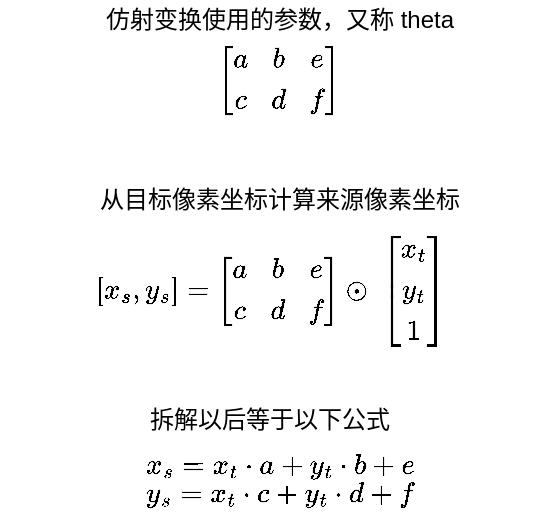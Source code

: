 <mxfile version="13.6.2" type="device"><diagram id="JwArBuBykh4502-HEKRx" name="Page-1"><mxGraphModel dx="760" dy="540" grid="1" gridSize="10" guides="1" tooltips="1" connect="1" arrows="1" fold="1" page="1" pageScale="1" pageWidth="827" pageHeight="1169" math="1" shadow="0"><root><mxCell id="0"/><mxCell id="1" parent="0"/><mxCell id="u9l-8bYWMDqVPooq94VX-2" value="仿射变换使用的参数，又称 theta" style="text;html=1;strokeColor=none;fillColor=none;align=center;verticalAlign=middle;whiteSpace=wrap;rounded=0;" parent="1" vertex="1"><mxGeometry x="240" y="100" width="180" height="20" as="geometry"/></mxCell><mxCell id="u9l-8bYWMDqVPooq94VX-4" value="`[[a, b, e], [c, d, f]]`" style="text;html=1;strokeColor=none;fillColor=none;align=center;verticalAlign=middle;whiteSpace=wrap;rounded=0;" parent="1" vertex="1"><mxGeometry x="310" y="130" width="40" height="20" as="geometry"/></mxCell><mxCell id="u9l-8bYWMDqVPooq94VX-5" value="`[x_s, y_s] = [[a,b, e], [c,d, f]] odot&amp;nbsp;&lt;br&gt;[[x_t], [y_t], [1]]&lt;br&gt;`" style="text;html=1;strokeColor=none;fillColor=none;align=center;verticalAlign=middle;whiteSpace=wrap;rounded=0;" parent="1" vertex="1"><mxGeometry x="190" y="210" width="270" height="70" as="geometry"/></mxCell><mxCell id="u9l-8bYWMDqVPooq94VX-6" value="从目标像素坐标计算来源像素坐标" style="text;html=1;strokeColor=none;fillColor=none;align=center;verticalAlign=middle;whiteSpace=wrap;rounded=0;" parent="1" vertex="1"><mxGeometry x="205" y="190" width="250" height="20" as="geometry"/></mxCell><mxCell id="u9l-8bYWMDqVPooq94VX-7" value="拆解以后等于以下公式" style="text;html=1;strokeColor=none;fillColor=none;align=center;verticalAlign=middle;whiteSpace=wrap;rounded=0;" parent="1" vertex="1"><mxGeometry x="200" y="300" width="250" height="20" as="geometry"/></mxCell><mxCell id="u9l-8bYWMDqVPooq94VX-8" value="`x_s = x_t * a + y_t * b + e`&lt;br&gt;`y_s = x_t * c + y_t * d + f`" style="text;html=1;strokeColor=none;fillColor=none;align=center;verticalAlign=middle;whiteSpace=wrap;rounded=0;" parent="1" vertex="1"><mxGeometry x="195" y="320" width="270" height="40" as="geometry"/></mxCell></root></mxGraphModel></diagram></mxfile>